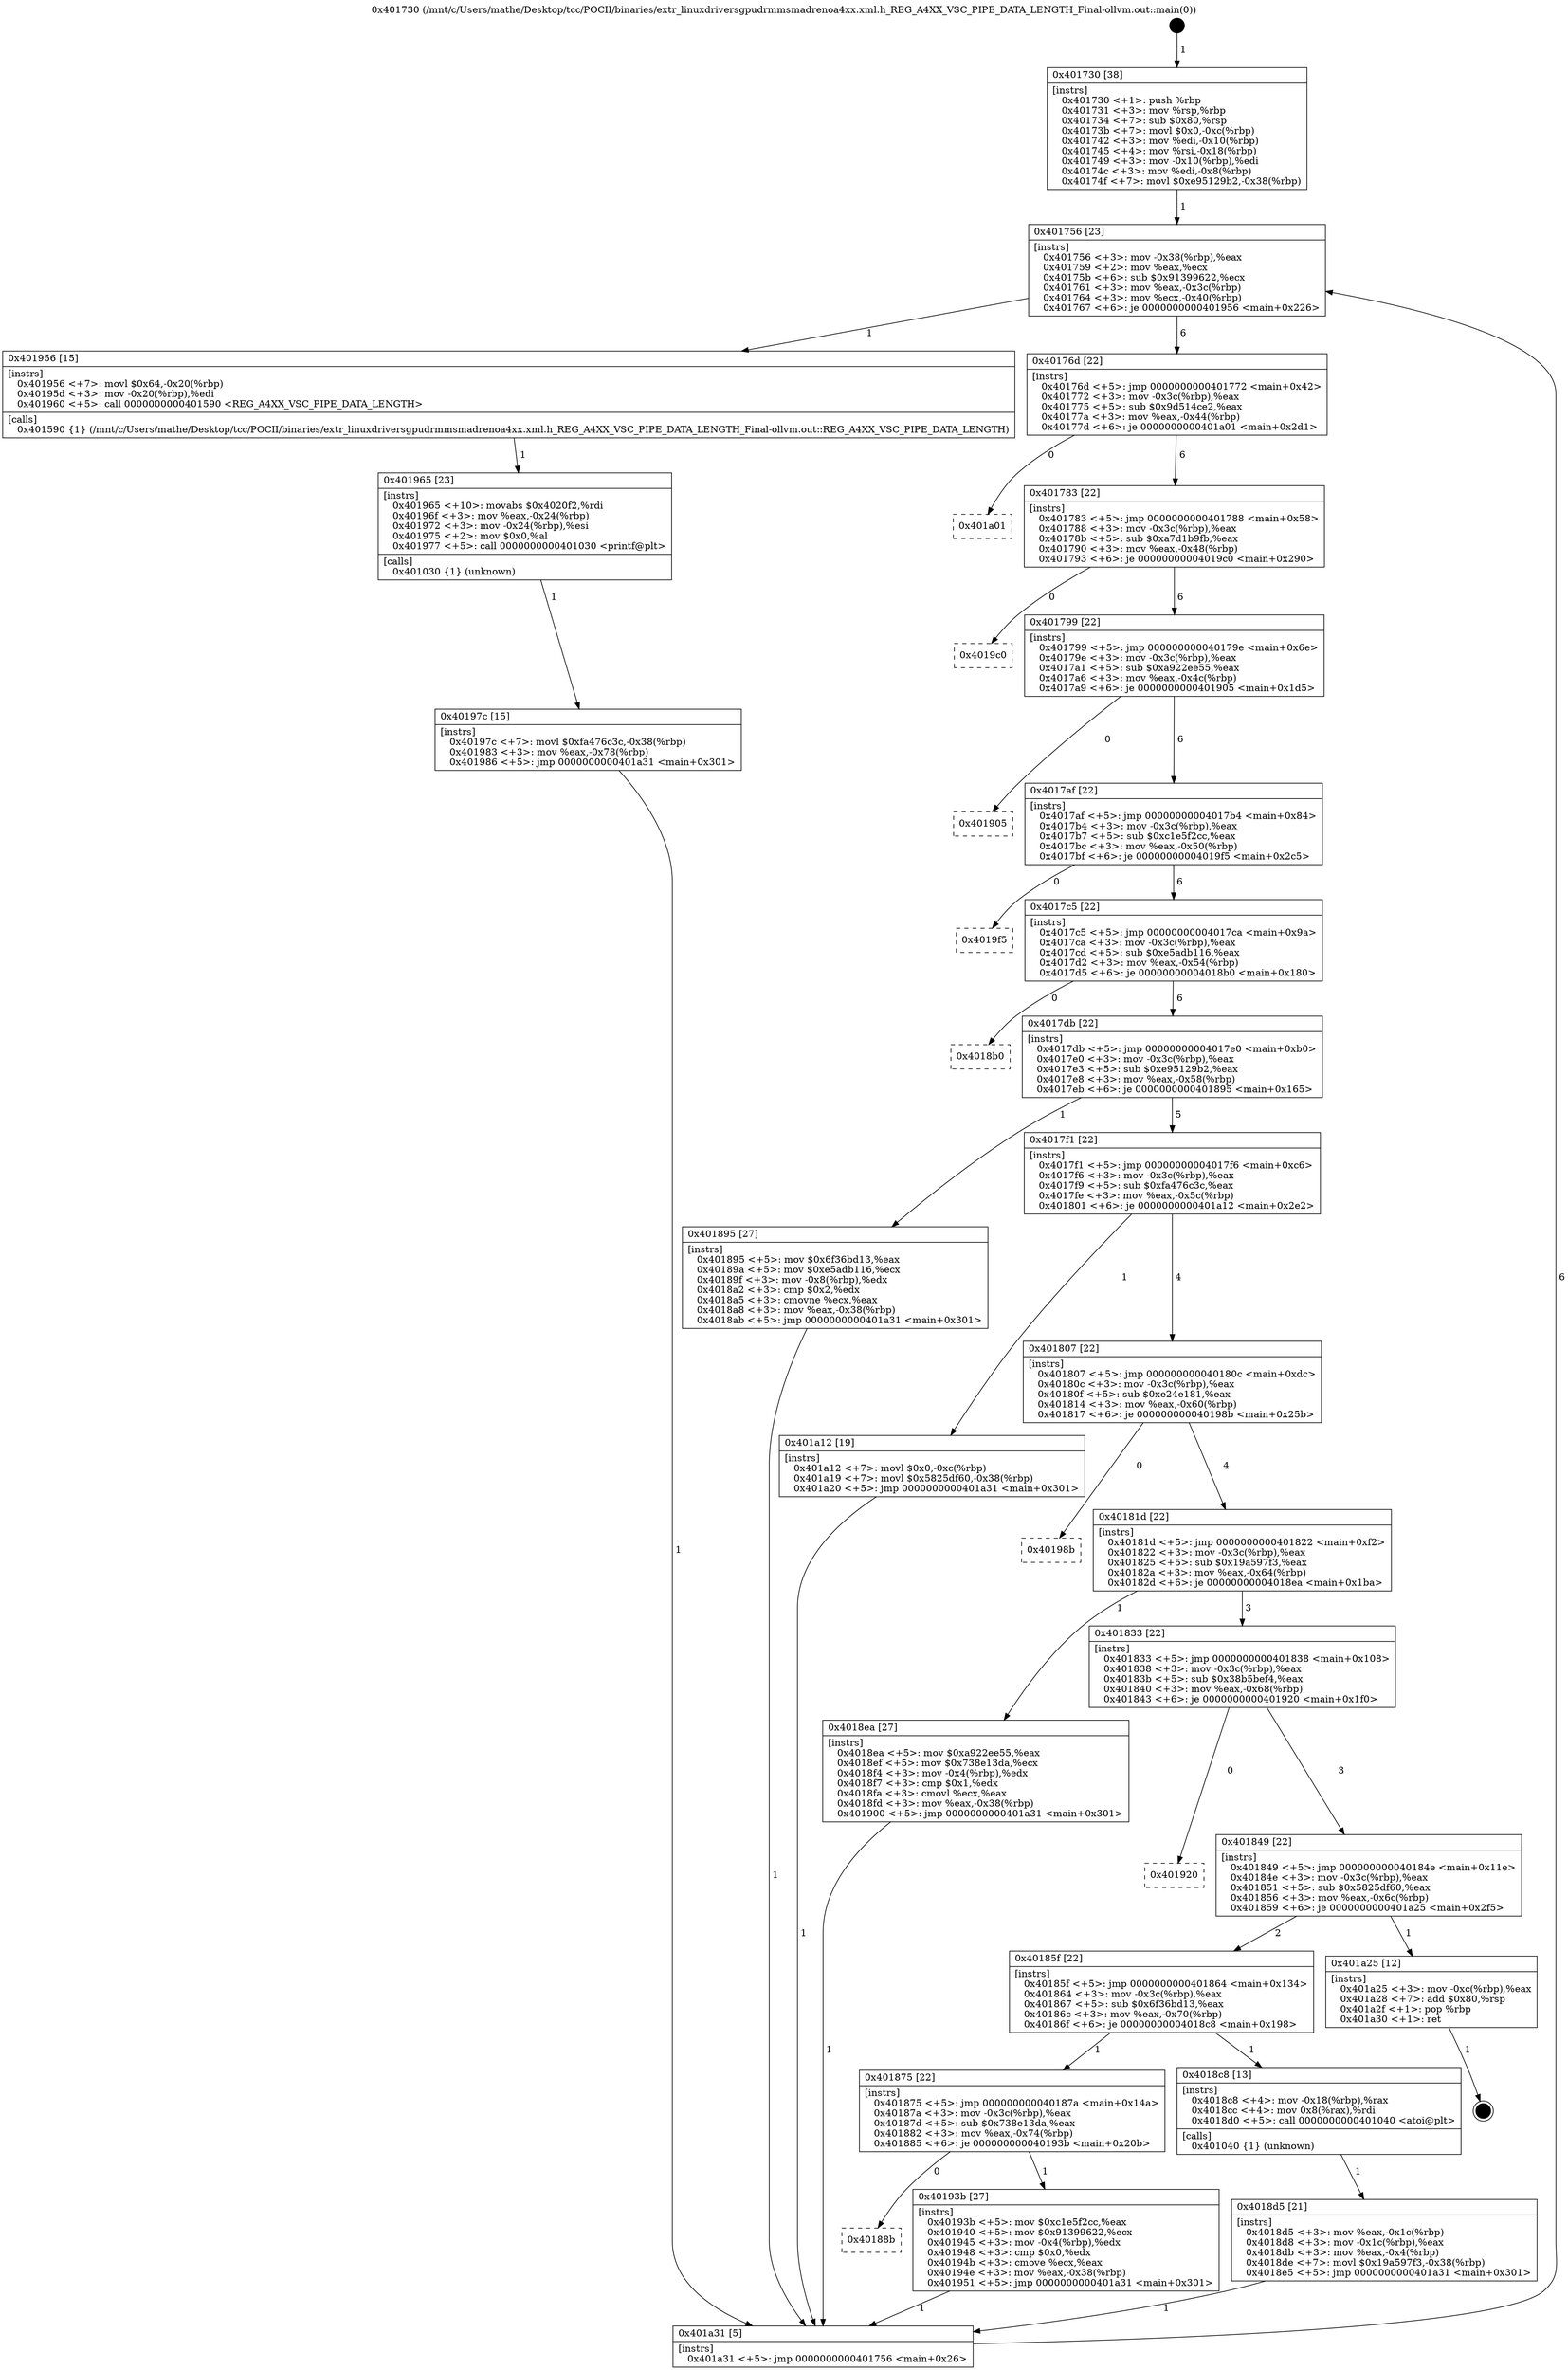 digraph "0x401730" {
  label = "0x401730 (/mnt/c/Users/mathe/Desktop/tcc/POCII/binaries/extr_linuxdriversgpudrmmsmadrenoa4xx.xml.h_REG_A4XX_VSC_PIPE_DATA_LENGTH_Final-ollvm.out::main(0))"
  labelloc = "t"
  node[shape=record]

  Entry [label="",width=0.3,height=0.3,shape=circle,fillcolor=black,style=filled]
  "0x401756" [label="{
     0x401756 [23]\l
     | [instrs]\l
     &nbsp;&nbsp;0x401756 \<+3\>: mov -0x38(%rbp),%eax\l
     &nbsp;&nbsp;0x401759 \<+2\>: mov %eax,%ecx\l
     &nbsp;&nbsp;0x40175b \<+6\>: sub $0x91399622,%ecx\l
     &nbsp;&nbsp;0x401761 \<+3\>: mov %eax,-0x3c(%rbp)\l
     &nbsp;&nbsp;0x401764 \<+3\>: mov %ecx,-0x40(%rbp)\l
     &nbsp;&nbsp;0x401767 \<+6\>: je 0000000000401956 \<main+0x226\>\l
  }"]
  "0x401956" [label="{
     0x401956 [15]\l
     | [instrs]\l
     &nbsp;&nbsp;0x401956 \<+7\>: movl $0x64,-0x20(%rbp)\l
     &nbsp;&nbsp;0x40195d \<+3\>: mov -0x20(%rbp),%edi\l
     &nbsp;&nbsp;0x401960 \<+5\>: call 0000000000401590 \<REG_A4XX_VSC_PIPE_DATA_LENGTH\>\l
     | [calls]\l
     &nbsp;&nbsp;0x401590 \{1\} (/mnt/c/Users/mathe/Desktop/tcc/POCII/binaries/extr_linuxdriversgpudrmmsmadrenoa4xx.xml.h_REG_A4XX_VSC_PIPE_DATA_LENGTH_Final-ollvm.out::REG_A4XX_VSC_PIPE_DATA_LENGTH)\l
  }"]
  "0x40176d" [label="{
     0x40176d [22]\l
     | [instrs]\l
     &nbsp;&nbsp;0x40176d \<+5\>: jmp 0000000000401772 \<main+0x42\>\l
     &nbsp;&nbsp;0x401772 \<+3\>: mov -0x3c(%rbp),%eax\l
     &nbsp;&nbsp;0x401775 \<+5\>: sub $0x9d514ce2,%eax\l
     &nbsp;&nbsp;0x40177a \<+3\>: mov %eax,-0x44(%rbp)\l
     &nbsp;&nbsp;0x40177d \<+6\>: je 0000000000401a01 \<main+0x2d1\>\l
  }"]
  Exit [label="",width=0.3,height=0.3,shape=circle,fillcolor=black,style=filled,peripheries=2]
  "0x401a01" [label="{
     0x401a01\l
  }", style=dashed]
  "0x401783" [label="{
     0x401783 [22]\l
     | [instrs]\l
     &nbsp;&nbsp;0x401783 \<+5\>: jmp 0000000000401788 \<main+0x58\>\l
     &nbsp;&nbsp;0x401788 \<+3\>: mov -0x3c(%rbp),%eax\l
     &nbsp;&nbsp;0x40178b \<+5\>: sub $0xa7d1b9fb,%eax\l
     &nbsp;&nbsp;0x401790 \<+3\>: mov %eax,-0x48(%rbp)\l
     &nbsp;&nbsp;0x401793 \<+6\>: je 00000000004019c0 \<main+0x290\>\l
  }"]
  "0x40197c" [label="{
     0x40197c [15]\l
     | [instrs]\l
     &nbsp;&nbsp;0x40197c \<+7\>: movl $0xfa476c3c,-0x38(%rbp)\l
     &nbsp;&nbsp;0x401983 \<+3\>: mov %eax,-0x78(%rbp)\l
     &nbsp;&nbsp;0x401986 \<+5\>: jmp 0000000000401a31 \<main+0x301\>\l
  }"]
  "0x4019c0" [label="{
     0x4019c0\l
  }", style=dashed]
  "0x401799" [label="{
     0x401799 [22]\l
     | [instrs]\l
     &nbsp;&nbsp;0x401799 \<+5\>: jmp 000000000040179e \<main+0x6e\>\l
     &nbsp;&nbsp;0x40179e \<+3\>: mov -0x3c(%rbp),%eax\l
     &nbsp;&nbsp;0x4017a1 \<+5\>: sub $0xa922ee55,%eax\l
     &nbsp;&nbsp;0x4017a6 \<+3\>: mov %eax,-0x4c(%rbp)\l
     &nbsp;&nbsp;0x4017a9 \<+6\>: je 0000000000401905 \<main+0x1d5\>\l
  }"]
  "0x401965" [label="{
     0x401965 [23]\l
     | [instrs]\l
     &nbsp;&nbsp;0x401965 \<+10\>: movabs $0x4020f2,%rdi\l
     &nbsp;&nbsp;0x40196f \<+3\>: mov %eax,-0x24(%rbp)\l
     &nbsp;&nbsp;0x401972 \<+3\>: mov -0x24(%rbp),%esi\l
     &nbsp;&nbsp;0x401975 \<+2\>: mov $0x0,%al\l
     &nbsp;&nbsp;0x401977 \<+5\>: call 0000000000401030 \<printf@plt\>\l
     | [calls]\l
     &nbsp;&nbsp;0x401030 \{1\} (unknown)\l
  }"]
  "0x401905" [label="{
     0x401905\l
  }", style=dashed]
  "0x4017af" [label="{
     0x4017af [22]\l
     | [instrs]\l
     &nbsp;&nbsp;0x4017af \<+5\>: jmp 00000000004017b4 \<main+0x84\>\l
     &nbsp;&nbsp;0x4017b4 \<+3\>: mov -0x3c(%rbp),%eax\l
     &nbsp;&nbsp;0x4017b7 \<+5\>: sub $0xc1e5f2cc,%eax\l
     &nbsp;&nbsp;0x4017bc \<+3\>: mov %eax,-0x50(%rbp)\l
     &nbsp;&nbsp;0x4017bf \<+6\>: je 00000000004019f5 \<main+0x2c5\>\l
  }"]
  "0x40188b" [label="{
     0x40188b\l
  }", style=dashed]
  "0x4019f5" [label="{
     0x4019f5\l
  }", style=dashed]
  "0x4017c5" [label="{
     0x4017c5 [22]\l
     | [instrs]\l
     &nbsp;&nbsp;0x4017c5 \<+5\>: jmp 00000000004017ca \<main+0x9a\>\l
     &nbsp;&nbsp;0x4017ca \<+3\>: mov -0x3c(%rbp),%eax\l
     &nbsp;&nbsp;0x4017cd \<+5\>: sub $0xe5adb116,%eax\l
     &nbsp;&nbsp;0x4017d2 \<+3\>: mov %eax,-0x54(%rbp)\l
     &nbsp;&nbsp;0x4017d5 \<+6\>: je 00000000004018b0 \<main+0x180\>\l
  }"]
  "0x40193b" [label="{
     0x40193b [27]\l
     | [instrs]\l
     &nbsp;&nbsp;0x40193b \<+5\>: mov $0xc1e5f2cc,%eax\l
     &nbsp;&nbsp;0x401940 \<+5\>: mov $0x91399622,%ecx\l
     &nbsp;&nbsp;0x401945 \<+3\>: mov -0x4(%rbp),%edx\l
     &nbsp;&nbsp;0x401948 \<+3\>: cmp $0x0,%edx\l
     &nbsp;&nbsp;0x40194b \<+3\>: cmove %ecx,%eax\l
     &nbsp;&nbsp;0x40194e \<+3\>: mov %eax,-0x38(%rbp)\l
     &nbsp;&nbsp;0x401951 \<+5\>: jmp 0000000000401a31 \<main+0x301\>\l
  }"]
  "0x4018b0" [label="{
     0x4018b0\l
  }", style=dashed]
  "0x4017db" [label="{
     0x4017db [22]\l
     | [instrs]\l
     &nbsp;&nbsp;0x4017db \<+5\>: jmp 00000000004017e0 \<main+0xb0\>\l
     &nbsp;&nbsp;0x4017e0 \<+3\>: mov -0x3c(%rbp),%eax\l
     &nbsp;&nbsp;0x4017e3 \<+5\>: sub $0xe95129b2,%eax\l
     &nbsp;&nbsp;0x4017e8 \<+3\>: mov %eax,-0x58(%rbp)\l
     &nbsp;&nbsp;0x4017eb \<+6\>: je 0000000000401895 \<main+0x165\>\l
  }"]
  "0x4018d5" [label="{
     0x4018d5 [21]\l
     | [instrs]\l
     &nbsp;&nbsp;0x4018d5 \<+3\>: mov %eax,-0x1c(%rbp)\l
     &nbsp;&nbsp;0x4018d8 \<+3\>: mov -0x1c(%rbp),%eax\l
     &nbsp;&nbsp;0x4018db \<+3\>: mov %eax,-0x4(%rbp)\l
     &nbsp;&nbsp;0x4018de \<+7\>: movl $0x19a597f3,-0x38(%rbp)\l
     &nbsp;&nbsp;0x4018e5 \<+5\>: jmp 0000000000401a31 \<main+0x301\>\l
  }"]
  "0x401895" [label="{
     0x401895 [27]\l
     | [instrs]\l
     &nbsp;&nbsp;0x401895 \<+5\>: mov $0x6f36bd13,%eax\l
     &nbsp;&nbsp;0x40189a \<+5\>: mov $0xe5adb116,%ecx\l
     &nbsp;&nbsp;0x40189f \<+3\>: mov -0x8(%rbp),%edx\l
     &nbsp;&nbsp;0x4018a2 \<+3\>: cmp $0x2,%edx\l
     &nbsp;&nbsp;0x4018a5 \<+3\>: cmovne %ecx,%eax\l
     &nbsp;&nbsp;0x4018a8 \<+3\>: mov %eax,-0x38(%rbp)\l
     &nbsp;&nbsp;0x4018ab \<+5\>: jmp 0000000000401a31 \<main+0x301\>\l
  }"]
  "0x4017f1" [label="{
     0x4017f1 [22]\l
     | [instrs]\l
     &nbsp;&nbsp;0x4017f1 \<+5\>: jmp 00000000004017f6 \<main+0xc6\>\l
     &nbsp;&nbsp;0x4017f6 \<+3\>: mov -0x3c(%rbp),%eax\l
     &nbsp;&nbsp;0x4017f9 \<+5\>: sub $0xfa476c3c,%eax\l
     &nbsp;&nbsp;0x4017fe \<+3\>: mov %eax,-0x5c(%rbp)\l
     &nbsp;&nbsp;0x401801 \<+6\>: je 0000000000401a12 \<main+0x2e2\>\l
  }"]
  "0x401a31" [label="{
     0x401a31 [5]\l
     | [instrs]\l
     &nbsp;&nbsp;0x401a31 \<+5\>: jmp 0000000000401756 \<main+0x26\>\l
  }"]
  "0x401730" [label="{
     0x401730 [38]\l
     | [instrs]\l
     &nbsp;&nbsp;0x401730 \<+1\>: push %rbp\l
     &nbsp;&nbsp;0x401731 \<+3\>: mov %rsp,%rbp\l
     &nbsp;&nbsp;0x401734 \<+7\>: sub $0x80,%rsp\l
     &nbsp;&nbsp;0x40173b \<+7\>: movl $0x0,-0xc(%rbp)\l
     &nbsp;&nbsp;0x401742 \<+3\>: mov %edi,-0x10(%rbp)\l
     &nbsp;&nbsp;0x401745 \<+4\>: mov %rsi,-0x18(%rbp)\l
     &nbsp;&nbsp;0x401749 \<+3\>: mov -0x10(%rbp),%edi\l
     &nbsp;&nbsp;0x40174c \<+3\>: mov %edi,-0x8(%rbp)\l
     &nbsp;&nbsp;0x40174f \<+7\>: movl $0xe95129b2,-0x38(%rbp)\l
  }"]
  "0x401875" [label="{
     0x401875 [22]\l
     | [instrs]\l
     &nbsp;&nbsp;0x401875 \<+5\>: jmp 000000000040187a \<main+0x14a\>\l
     &nbsp;&nbsp;0x40187a \<+3\>: mov -0x3c(%rbp),%eax\l
     &nbsp;&nbsp;0x40187d \<+5\>: sub $0x738e13da,%eax\l
     &nbsp;&nbsp;0x401882 \<+3\>: mov %eax,-0x74(%rbp)\l
     &nbsp;&nbsp;0x401885 \<+6\>: je 000000000040193b \<main+0x20b\>\l
  }"]
  "0x401a12" [label="{
     0x401a12 [19]\l
     | [instrs]\l
     &nbsp;&nbsp;0x401a12 \<+7\>: movl $0x0,-0xc(%rbp)\l
     &nbsp;&nbsp;0x401a19 \<+7\>: movl $0x5825df60,-0x38(%rbp)\l
     &nbsp;&nbsp;0x401a20 \<+5\>: jmp 0000000000401a31 \<main+0x301\>\l
  }"]
  "0x401807" [label="{
     0x401807 [22]\l
     | [instrs]\l
     &nbsp;&nbsp;0x401807 \<+5\>: jmp 000000000040180c \<main+0xdc\>\l
     &nbsp;&nbsp;0x40180c \<+3\>: mov -0x3c(%rbp),%eax\l
     &nbsp;&nbsp;0x40180f \<+5\>: sub $0xe24e181,%eax\l
     &nbsp;&nbsp;0x401814 \<+3\>: mov %eax,-0x60(%rbp)\l
     &nbsp;&nbsp;0x401817 \<+6\>: je 000000000040198b \<main+0x25b\>\l
  }"]
  "0x4018c8" [label="{
     0x4018c8 [13]\l
     | [instrs]\l
     &nbsp;&nbsp;0x4018c8 \<+4\>: mov -0x18(%rbp),%rax\l
     &nbsp;&nbsp;0x4018cc \<+4\>: mov 0x8(%rax),%rdi\l
     &nbsp;&nbsp;0x4018d0 \<+5\>: call 0000000000401040 \<atoi@plt\>\l
     | [calls]\l
     &nbsp;&nbsp;0x401040 \{1\} (unknown)\l
  }"]
  "0x40198b" [label="{
     0x40198b\l
  }", style=dashed]
  "0x40181d" [label="{
     0x40181d [22]\l
     | [instrs]\l
     &nbsp;&nbsp;0x40181d \<+5\>: jmp 0000000000401822 \<main+0xf2\>\l
     &nbsp;&nbsp;0x401822 \<+3\>: mov -0x3c(%rbp),%eax\l
     &nbsp;&nbsp;0x401825 \<+5\>: sub $0x19a597f3,%eax\l
     &nbsp;&nbsp;0x40182a \<+3\>: mov %eax,-0x64(%rbp)\l
     &nbsp;&nbsp;0x40182d \<+6\>: je 00000000004018ea \<main+0x1ba\>\l
  }"]
  "0x40185f" [label="{
     0x40185f [22]\l
     | [instrs]\l
     &nbsp;&nbsp;0x40185f \<+5\>: jmp 0000000000401864 \<main+0x134\>\l
     &nbsp;&nbsp;0x401864 \<+3\>: mov -0x3c(%rbp),%eax\l
     &nbsp;&nbsp;0x401867 \<+5\>: sub $0x6f36bd13,%eax\l
     &nbsp;&nbsp;0x40186c \<+3\>: mov %eax,-0x70(%rbp)\l
     &nbsp;&nbsp;0x40186f \<+6\>: je 00000000004018c8 \<main+0x198\>\l
  }"]
  "0x4018ea" [label="{
     0x4018ea [27]\l
     | [instrs]\l
     &nbsp;&nbsp;0x4018ea \<+5\>: mov $0xa922ee55,%eax\l
     &nbsp;&nbsp;0x4018ef \<+5\>: mov $0x738e13da,%ecx\l
     &nbsp;&nbsp;0x4018f4 \<+3\>: mov -0x4(%rbp),%edx\l
     &nbsp;&nbsp;0x4018f7 \<+3\>: cmp $0x1,%edx\l
     &nbsp;&nbsp;0x4018fa \<+3\>: cmovl %ecx,%eax\l
     &nbsp;&nbsp;0x4018fd \<+3\>: mov %eax,-0x38(%rbp)\l
     &nbsp;&nbsp;0x401900 \<+5\>: jmp 0000000000401a31 \<main+0x301\>\l
  }"]
  "0x401833" [label="{
     0x401833 [22]\l
     | [instrs]\l
     &nbsp;&nbsp;0x401833 \<+5\>: jmp 0000000000401838 \<main+0x108\>\l
     &nbsp;&nbsp;0x401838 \<+3\>: mov -0x3c(%rbp),%eax\l
     &nbsp;&nbsp;0x40183b \<+5\>: sub $0x38b5bef4,%eax\l
     &nbsp;&nbsp;0x401840 \<+3\>: mov %eax,-0x68(%rbp)\l
     &nbsp;&nbsp;0x401843 \<+6\>: je 0000000000401920 \<main+0x1f0\>\l
  }"]
  "0x401a25" [label="{
     0x401a25 [12]\l
     | [instrs]\l
     &nbsp;&nbsp;0x401a25 \<+3\>: mov -0xc(%rbp),%eax\l
     &nbsp;&nbsp;0x401a28 \<+7\>: add $0x80,%rsp\l
     &nbsp;&nbsp;0x401a2f \<+1\>: pop %rbp\l
     &nbsp;&nbsp;0x401a30 \<+1\>: ret\l
  }"]
  "0x401920" [label="{
     0x401920\l
  }", style=dashed]
  "0x401849" [label="{
     0x401849 [22]\l
     | [instrs]\l
     &nbsp;&nbsp;0x401849 \<+5\>: jmp 000000000040184e \<main+0x11e\>\l
     &nbsp;&nbsp;0x40184e \<+3\>: mov -0x3c(%rbp),%eax\l
     &nbsp;&nbsp;0x401851 \<+5\>: sub $0x5825df60,%eax\l
     &nbsp;&nbsp;0x401856 \<+3\>: mov %eax,-0x6c(%rbp)\l
     &nbsp;&nbsp;0x401859 \<+6\>: je 0000000000401a25 \<main+0x2f5\>\l
  }"]
  Entry -> "0x401730" [label=" 1"]
  "0x401756" -> "0x401956" [label=" 1"]
  "0x401756" -> "0x40176d" [label=" 6"]
  "0x401a25" -> Exit [label=" 1"]
  "0x40176d" -> "0x401a01" [label=" 0"]
  "0x40176d" -> "0x401783" [label=" 6"]
  "0x401a12" -> "0x401a31" [label=" 1"]
  "0x401783" -> "0x4019c0" [label=" 0"]
  "0x401783" -> "0x401799" [label=" 6"]
  "0x40197c" -> "0x401a31" [label=" 1"]
  "0x401799" -> "0x401905" [label=" 0"]
  "0x401799" -> "0x4017af" [label=" 6"]
  "0x401965" -> "0x40197c" [label=" 1"]
  "0x4017af" -> "0x4019f5" [label=" 0"]
  "0x4017af" -> "0x4017c5" [label=" 6"]
  "0x401956" -> "0x401965" [label=" 1"]
  "0x4017c5" -> "0x4018b0" [label=" 0"]
  "0x4017c5" -> "0x4017db" [label=" 6"]
  "0x40193b" -> "0x401a31" [label=" 1"]
  "0x4017db" -> "0x401895" [label=" 1"]
  "0x4017db" -> "0x4017f1" [label=" 5"]
  "0x401895" -> "0x401a31" [label=" 1"]
  "0x401730" -> "0x401756" [label=" 1"]
  "0x401a31" -> "0x401756" [label=" 6"]
  "0x401875" -> "0x40193b" [label=" 1"]
  "0x4017f1" -> "0x401a12" [label=" 1"]
  "0x4017f1" -> "0x401807" [label=" 4"]
  "0x401875" -> "0x40188b" [label=" 0"]
  "0x401807" -> "0x40198b" [label=" 0"]
  "0x401807" -> "0x40181d" [label=" 4"]
  "0x4018ea" -> "0x401a31" [label=" 1"]
  "0x40181d" -> "0x4018ea" [label=" 1"]
  "0x40181d" -> "0x401833" [label=" 3"]
  "0x4018c8" -> "0x4018d5" [label=" 1"]
  "0x401833" -> "0x401920" [label=" 0"]
  "0x401833" -> "0x401849" [label=" 3"]
  "0x40185f" -> "0x401875" [label=" 1"]
  "0x401849" -> "0x401a25" [label=" 1"]
  "0x401849" -> "0x40185f" [label=" 2"]
  "0x4018d5" -> "0x401a31" [label=" 1"]
  "0x40185f" -> "0x4018c8" [label=" 1"]
}
